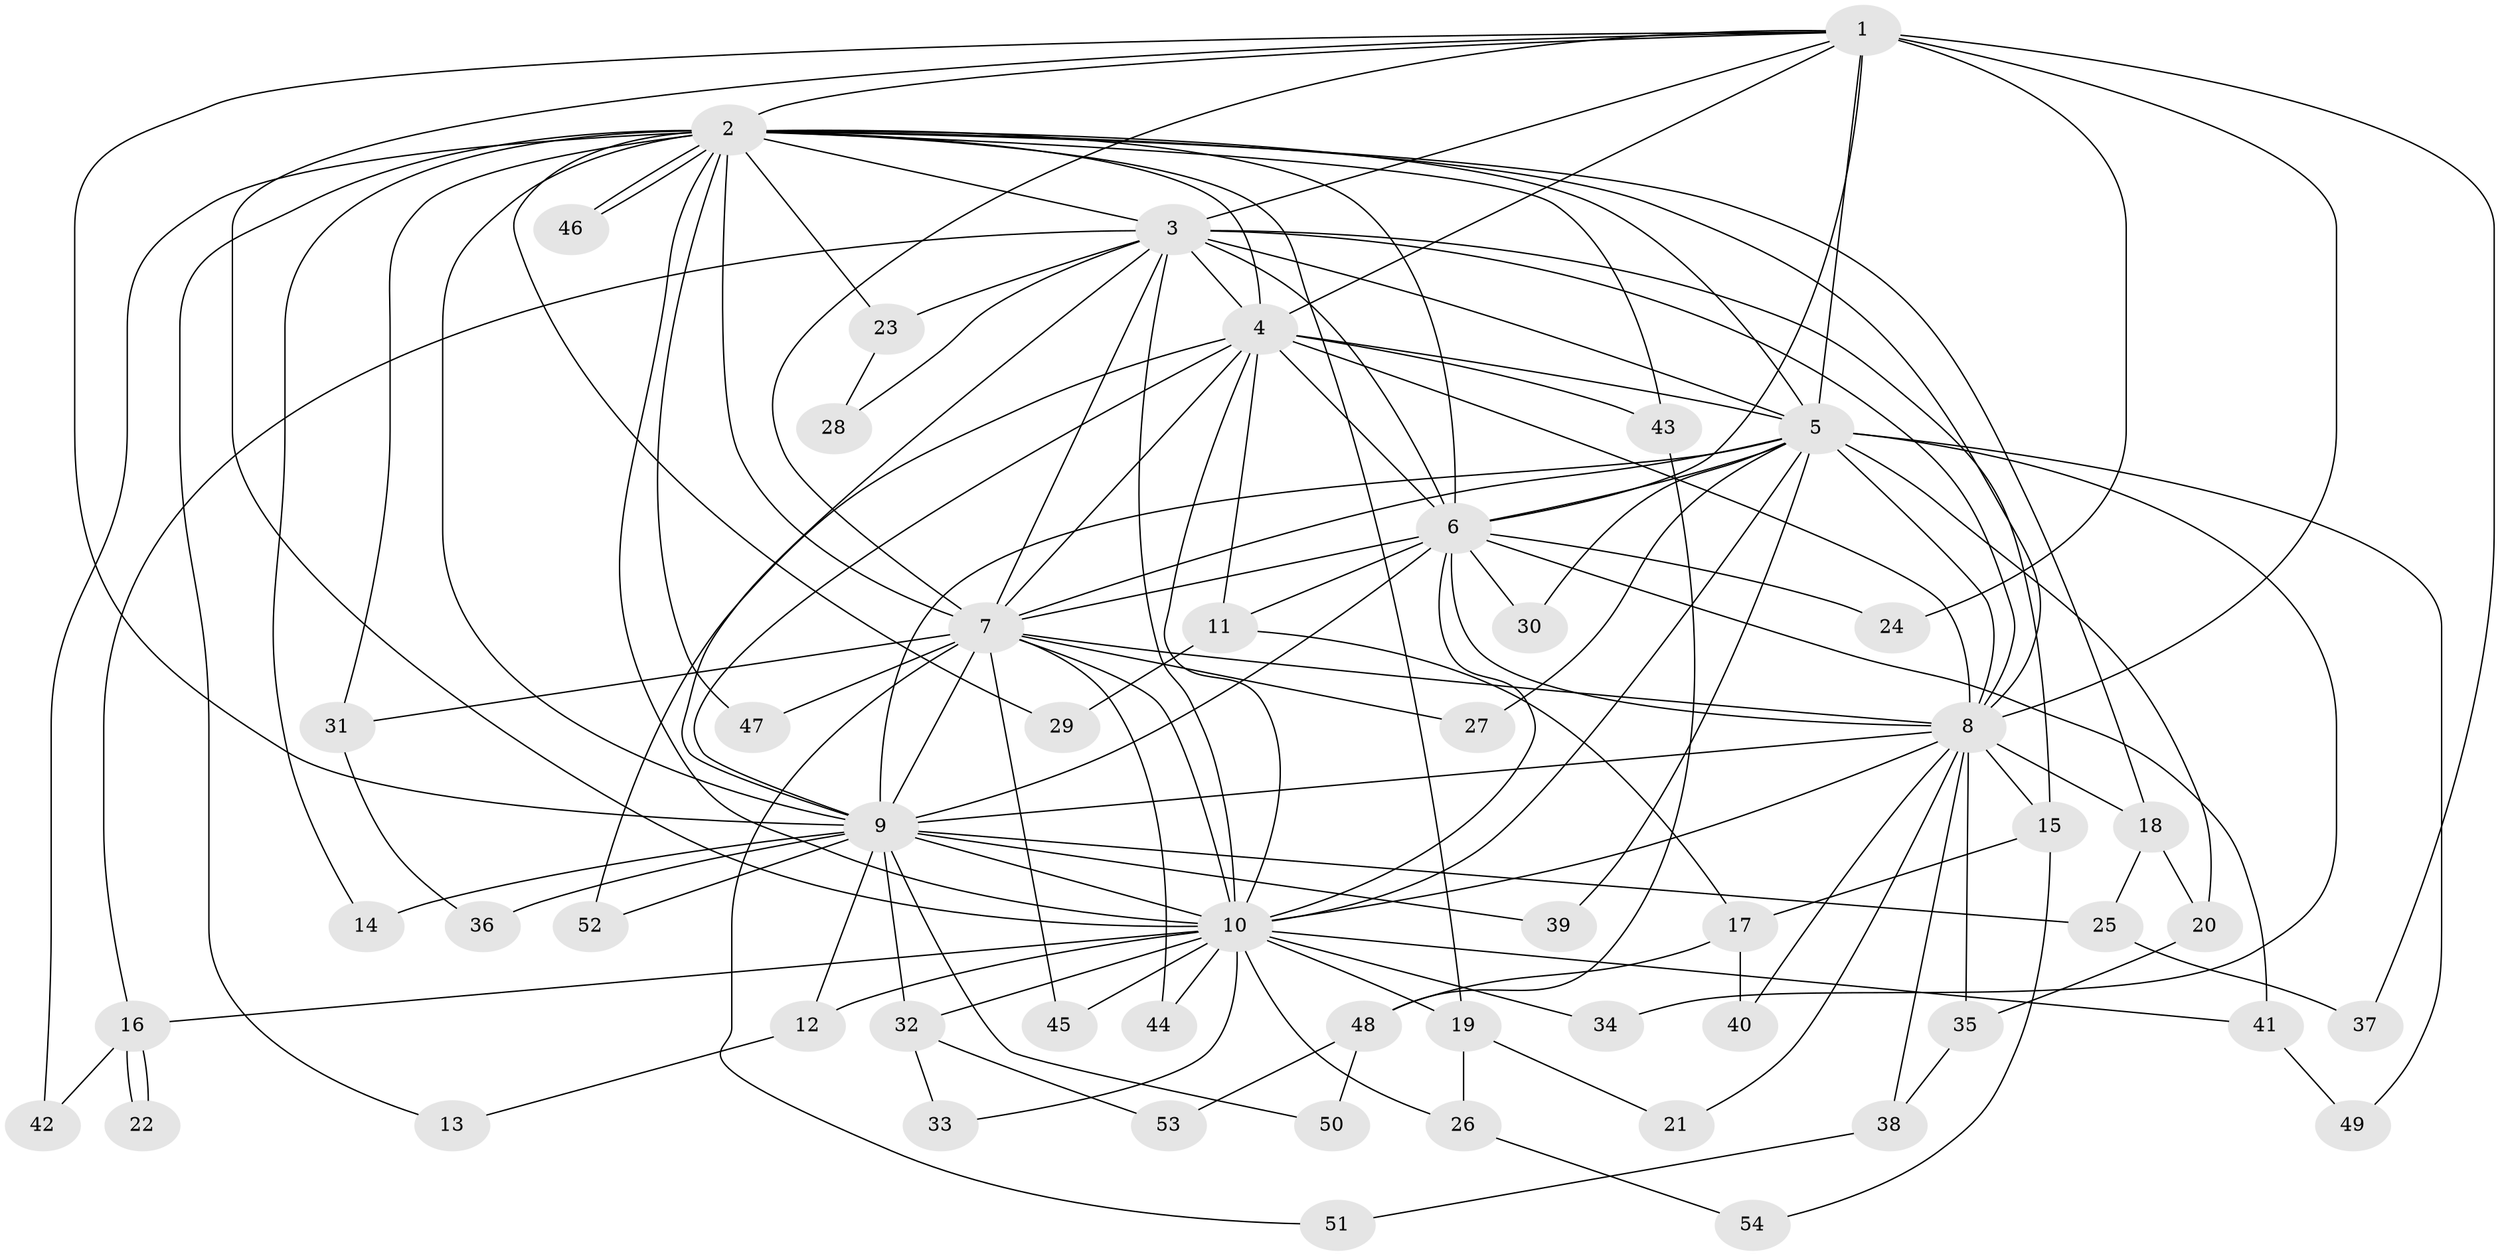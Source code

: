 // coarse degree distribution, {8: 0.03125, 21: 0.03125, 9: 0.0625, 11: 0.03125, 12: 0.03125, 10: 0.03125, 2: 0.5, 7: 0.03125, 5: 0.03125, 4: 0.03125, 3: 0.1875}
// Generated by graph-tools (version 1.1) at 2025/17/03/04/25 18:17:34]
// undirected, 54 vertices, 133 edges
graph export_dot {
graph [start="1"]
  node [color=gray90,style=filled];
  1;
  2;
  3;
  4;
  5;
  6;
  7;
  8;
  9;
  10;
  11;
  12;
  13;
  14;
  15;
  16;
  17;
  18;
  19;
  20;
  21;
  22;
  23;
  24;
  25;
  26;
  27;
  28;
  29;
  30;
  31;
  32;
  33;
  34;
  35;
  36;
  37;
  38;
  39;
  40;
  41;
  42;
  43;
  44;
  45;
  46;
  47;
  48;
  49;
  50;
  51;
  52;
  53;
  54;
  1 -- 2;
  1 -- 3;
  1 -- 4;
  1 -- 5;
  1 -- 6;
  1 -- 7;
  1 -- 8;
  1 -- 9;
  1 -- 10;
  1 -- 24;
  1 -- 37;
  2 -- 3;
  2 -- 4;
  2 -- 5;
  2 -- 6;
  2 -- 7;
  2 -- 8;
  2 -- 9;
  2 -- 10;
  2 -- 13;
  2 -- 14;
  2 -- 18;
  2 -- 19;
  2 -- 23;
  2 -- 29;
  2 -- 31;
  2 -- 42;
  2 -- 43;
  2 -- 46;
  2 -- 46;
  2 -- 47;
  3 -- 4;
  3 -- 5;
  3 -- 6;
  3 -- 7;
  3 -- 8;
  3 -- 9;
  3 -- 10;
  3 -- 15;
  3 -- 16;
  3 -- 23;
  3 -- 28;
  4 -- 5;
  4 -- 6;
  4 -- 7;
  4 -- 8;
  4 -- 9;
  4 -- 10;
  4 -- 11;
  4 -- 43;
  4 -- 52;
  5 -- 6;
  5 -- 7;
  5 -- 8;
  5 -- 9;
  5 -- 10;
  5 -- 20;
  5 -- 27;
  5 -- 30;
  5 -- 34;
  5 -- 39;
  5 -- 49;
  6 -- 7;
  6 -- 8;
  6 -- 9;
  6 -- 10;
  6 -- 11;
  6 -- 24;
  6 -- 30;
  6 -- 41;
  7 -- 8;
  7 -- 9;
  7 -- 10;
  7 -- 27;
  7 -- 31;
  7 -- 44;
  7 -- 45;
  7 -- 47;
  7 -- 51;
  8 -- 9;
  8 -- 10;
  8 -- 15;
  8 -- 18;
  8 -- 21;
  8 -- 35;
  8 -- 38;
  8 -- 40;
  9 -- 10;
  9 -- 12;
  9 -- 14;
  9 -- 25;
  9 -- 32;
  9 -- 36;
  9 -- 39;
  9 -- 50;
  9 -- 52;
  10 -- 12;
  10 -- 16;
  10 -- 19;
  10 -- 26;
  10 -- 32;
  10 -- 33;
  10 -- 34;
  10 -- 41;
  10 -- 44;
  10 -- 45;
  11 -- 17;
  11 -- 29;
  12 -- 13;
  15 -- 17;
  15 -- 54;
  16 -- 22;
  16 -- 22;
  16 -- 42;
  17 -- 40;
  17 -- 48;
  18 -- 20;
  18 -- 25;
  19 -- 21;
  19 -- 26;
  20 -- 35;
  23 -- 28;
  25 -- 37;
  26 -- 54;
  31 -- 36;
  32 -- 33;
  32 -- 53;
  35 -- 38;
  38 -- 51;
  41 -- 49;
  43 -- 48;
  48 -- 50;
  48 -- 53;
}
